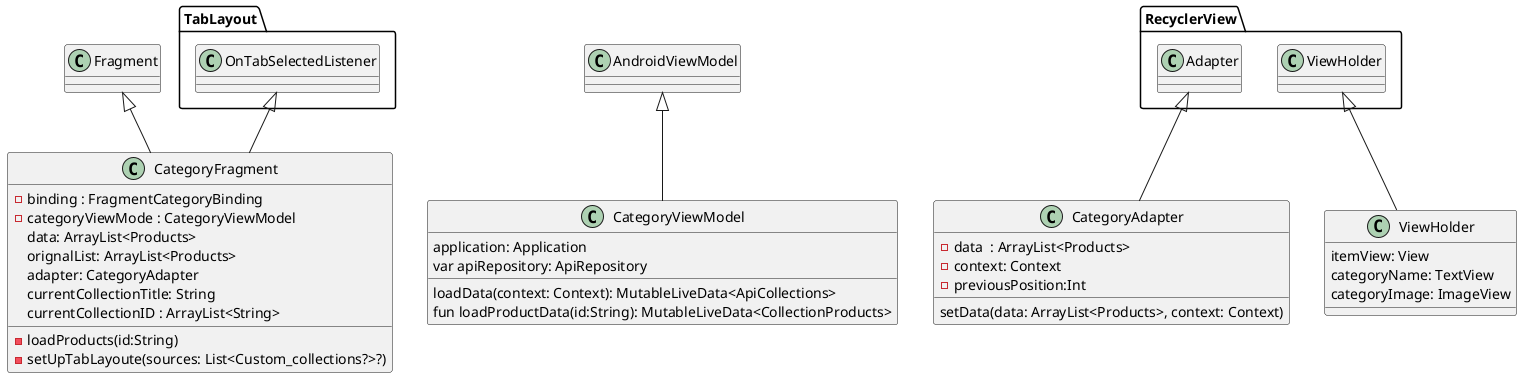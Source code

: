 @startuml
class CategoryFragment extends Fragment,  TabLayout.OnTabSelectedListener {

    - binding : FragmentCategoryBinding
   - categoryViewMode : CategoryViewModel
     data: ArrayList<Products>
     orignalList: ArrayList<Products>
     adapter: CategoryAdapter
     currentCollectionTitle: String
     currentCollectionID : ArrayList<String>
     - loadProducts(id:String)
    - setUpTabLayoute(sources: List<Custom_collections?>?)
}

class CategoryViewModel extends AndroidViewModel {
application: Application
    var apiRepository: ApiRepository
    loadData(context: Context): MutableLiveData<ApiCollections>
    fun loadProductData(id:String): MutableLiveData<CollectionProducts>
}

class CategoryAdapter extends RecyclerView.Adapter{
    - data  : ArrayList<Products>
    - context: Context
   - previousPosition:Int
     setData(data: ArrayList<Products>, context: Context)
    }

      class ViewHolder extends RecyclerView.ViewHolder{
               itemView: View
             categoryName: TextView
            categoryImage: ImageView


            }
@enduml